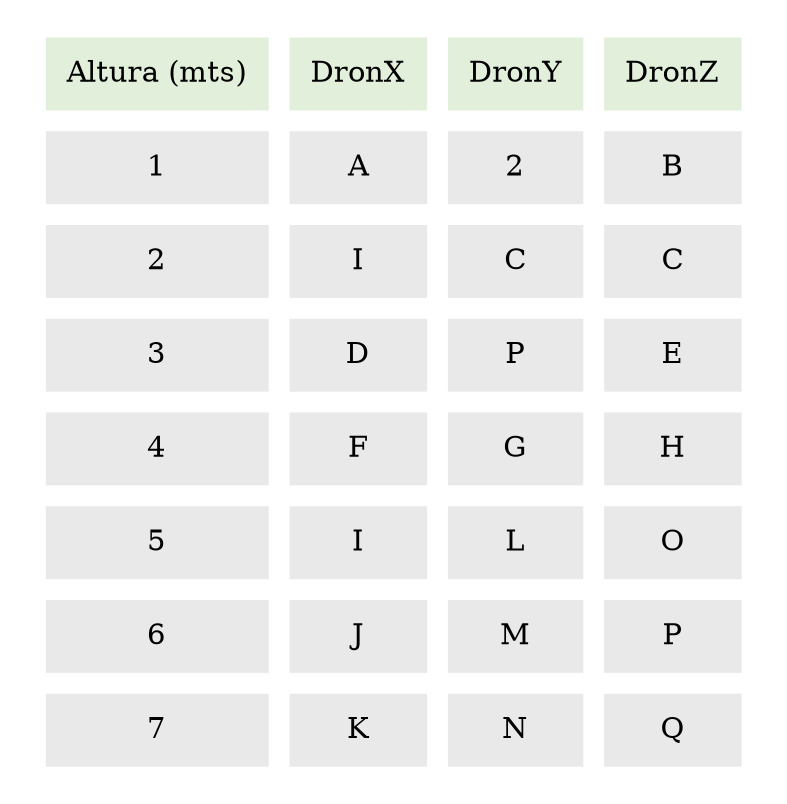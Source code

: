 digraph G { 
a0 [shape = none;label = <
<TABLE border="0" cellspacing="10" cellpadding="10" >
<TR>
<TD  bgcolor="#E2EFDA">Altura (mts)</TD>
<TD  bgcolor="#E2EFDA">DronX</TD>
<TD  bgcolor="#E2EFDA">DronY</TD>
<TD  bgcolor="#E2EFDA">DronZ</TD>
</TR>
<TR>
<TD  bgcolor="#e9e9e9">1</TD>
<TD  bgcolor="#e9e9e9">A</TD>
<TD  bgcolor="#e9e9e9">2</TD>
<TD  bgcolor="#e9e9e9">B</TD>
</TR>
<TR>
<TD  bgcolor="#e9e9e9">2</TD>
<TD  bgcolor="#e9e9e9">I</TD>
<TD  bgcolor="#e9e9e9">C</TD>
<TD  bgcolor="#e9e9e9">C</TD>
</TR>
<TR>
<TD  bgcolor="#e9e9e9">3</TD>
<TD  bgcolor="#e9e9e9">D</TD>
<TD  bgcolor="#e9e9e9">P</TD>
<TD  bgcolor="#e9e9e9">E</TD>
</TR>
<TR>
<TD  bgcolor="#e9e9e9">4</TD>
<TD  bgcolor="#e9e9e9">F</TD>
<TD  bgcolor="#e9e9e9">G</TD>
<TD  bgcolor="#e9e9e9">H</TD>
</TR>
<TR>
<TD  bgcolor="#e9e9e9">5</TD>
<TD  bgcolor="#e9e9e9">I</TD>
<TD  bgcolor="#e9e9e9">L</TD>
<TD  bgcolor="#e9e9e9">O</TD>
</TR>
<TR>
<TD  bgcolor="#e9e9e9">6</TD>
<TD  bgcolor="#e9e9e9">J</TD>
<TD  bgcolor="#e9e9e9">M</TD>
<TD  bgcolor="#e9e9e9">P</TD>
</TR>
<TR>
<TD  bgcolor="#e9e9e9">7</TD>
<TD  bgcolor="#e9e9e9">K</TD>
<TD  bgcolor="#e9e9e9">N</TD>
<TD  bgcolor="#e9e9e9">Q</TD>
</TR>
</TABLE>>;];
}